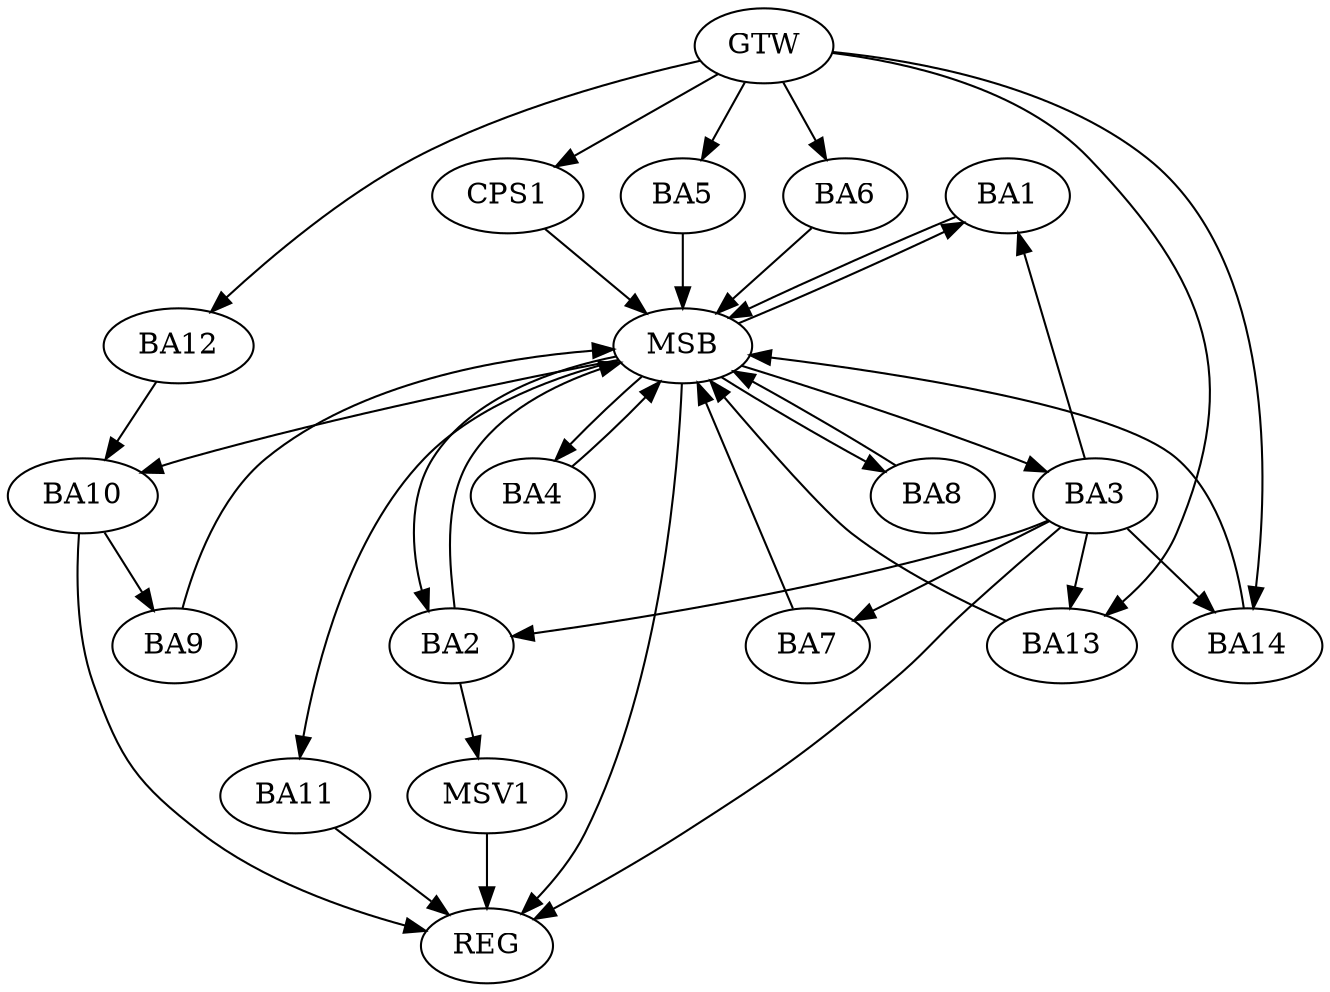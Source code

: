 strict digraph G {
  BA1 [ label="BA1" ];
  BA2 [ label="BA2" ];
  BA3 [ label="BA3" ];
  BA4 [ label="BA4" ];
  BA5 [ label="BA5" ];
  BA6 [ label="BA6" ];
  BA7 [ label="BA7" ];
  BA8 [ label="BA8" ];
  BA9 [ label="BA9" ];
  BA10 [ label="BA10" ];
  BA11 [ label="BA11" ];
  BA12 [ label="BA12" ];
  BA13 [ label="BA13" ];
  BA14 [ label="BA14" ];
  CPS1 [ label="CPS1" ];
  GTW [ label="GTW" ];
  REG [ label="REG" ];
  MSB [ label="MSB" ];
  MSV1 [ label="MSV1" ];
  BA3 -> BA1;
  BA10 -> BA9;
  BA12 -> BA10;
  GTW -> BA5;
  GTW -> BA6;
  GTW -> BA12;
  GTW -> BA13;
  GTW -> BA14;
  GTW -> CPS1;
  BA3 -> REG;
  BA10 -> REG;
  BA11 -> REG;
  BA1 -> MSB;
  MSB -> BA2;
  MSB -> REG;
  BA2 -> MSB;
  MSB -> BA1;
  BA4 -> MSB;
  MSB -> BA3;
  BA5 -> MSB;
  BA6 -> MSB;
  MSB -> BA4;
  BA7 -> MSB;
  BA8 -> MSB;
  BA9 -> MSB;
  BA13 -> MSB;
  MSB -> BA10;
  BA14 -> MSB;
  CPS1 -> MSB;
  MSB -> BA11;
  MSB -> BA8;
  BA3 -> BA13;
  BA3 -> BA14;
  BA3 -> BA2;
  BA3 -> BA7;
  BA2 -> MSV1;
  MSV1 -> REG;
}
